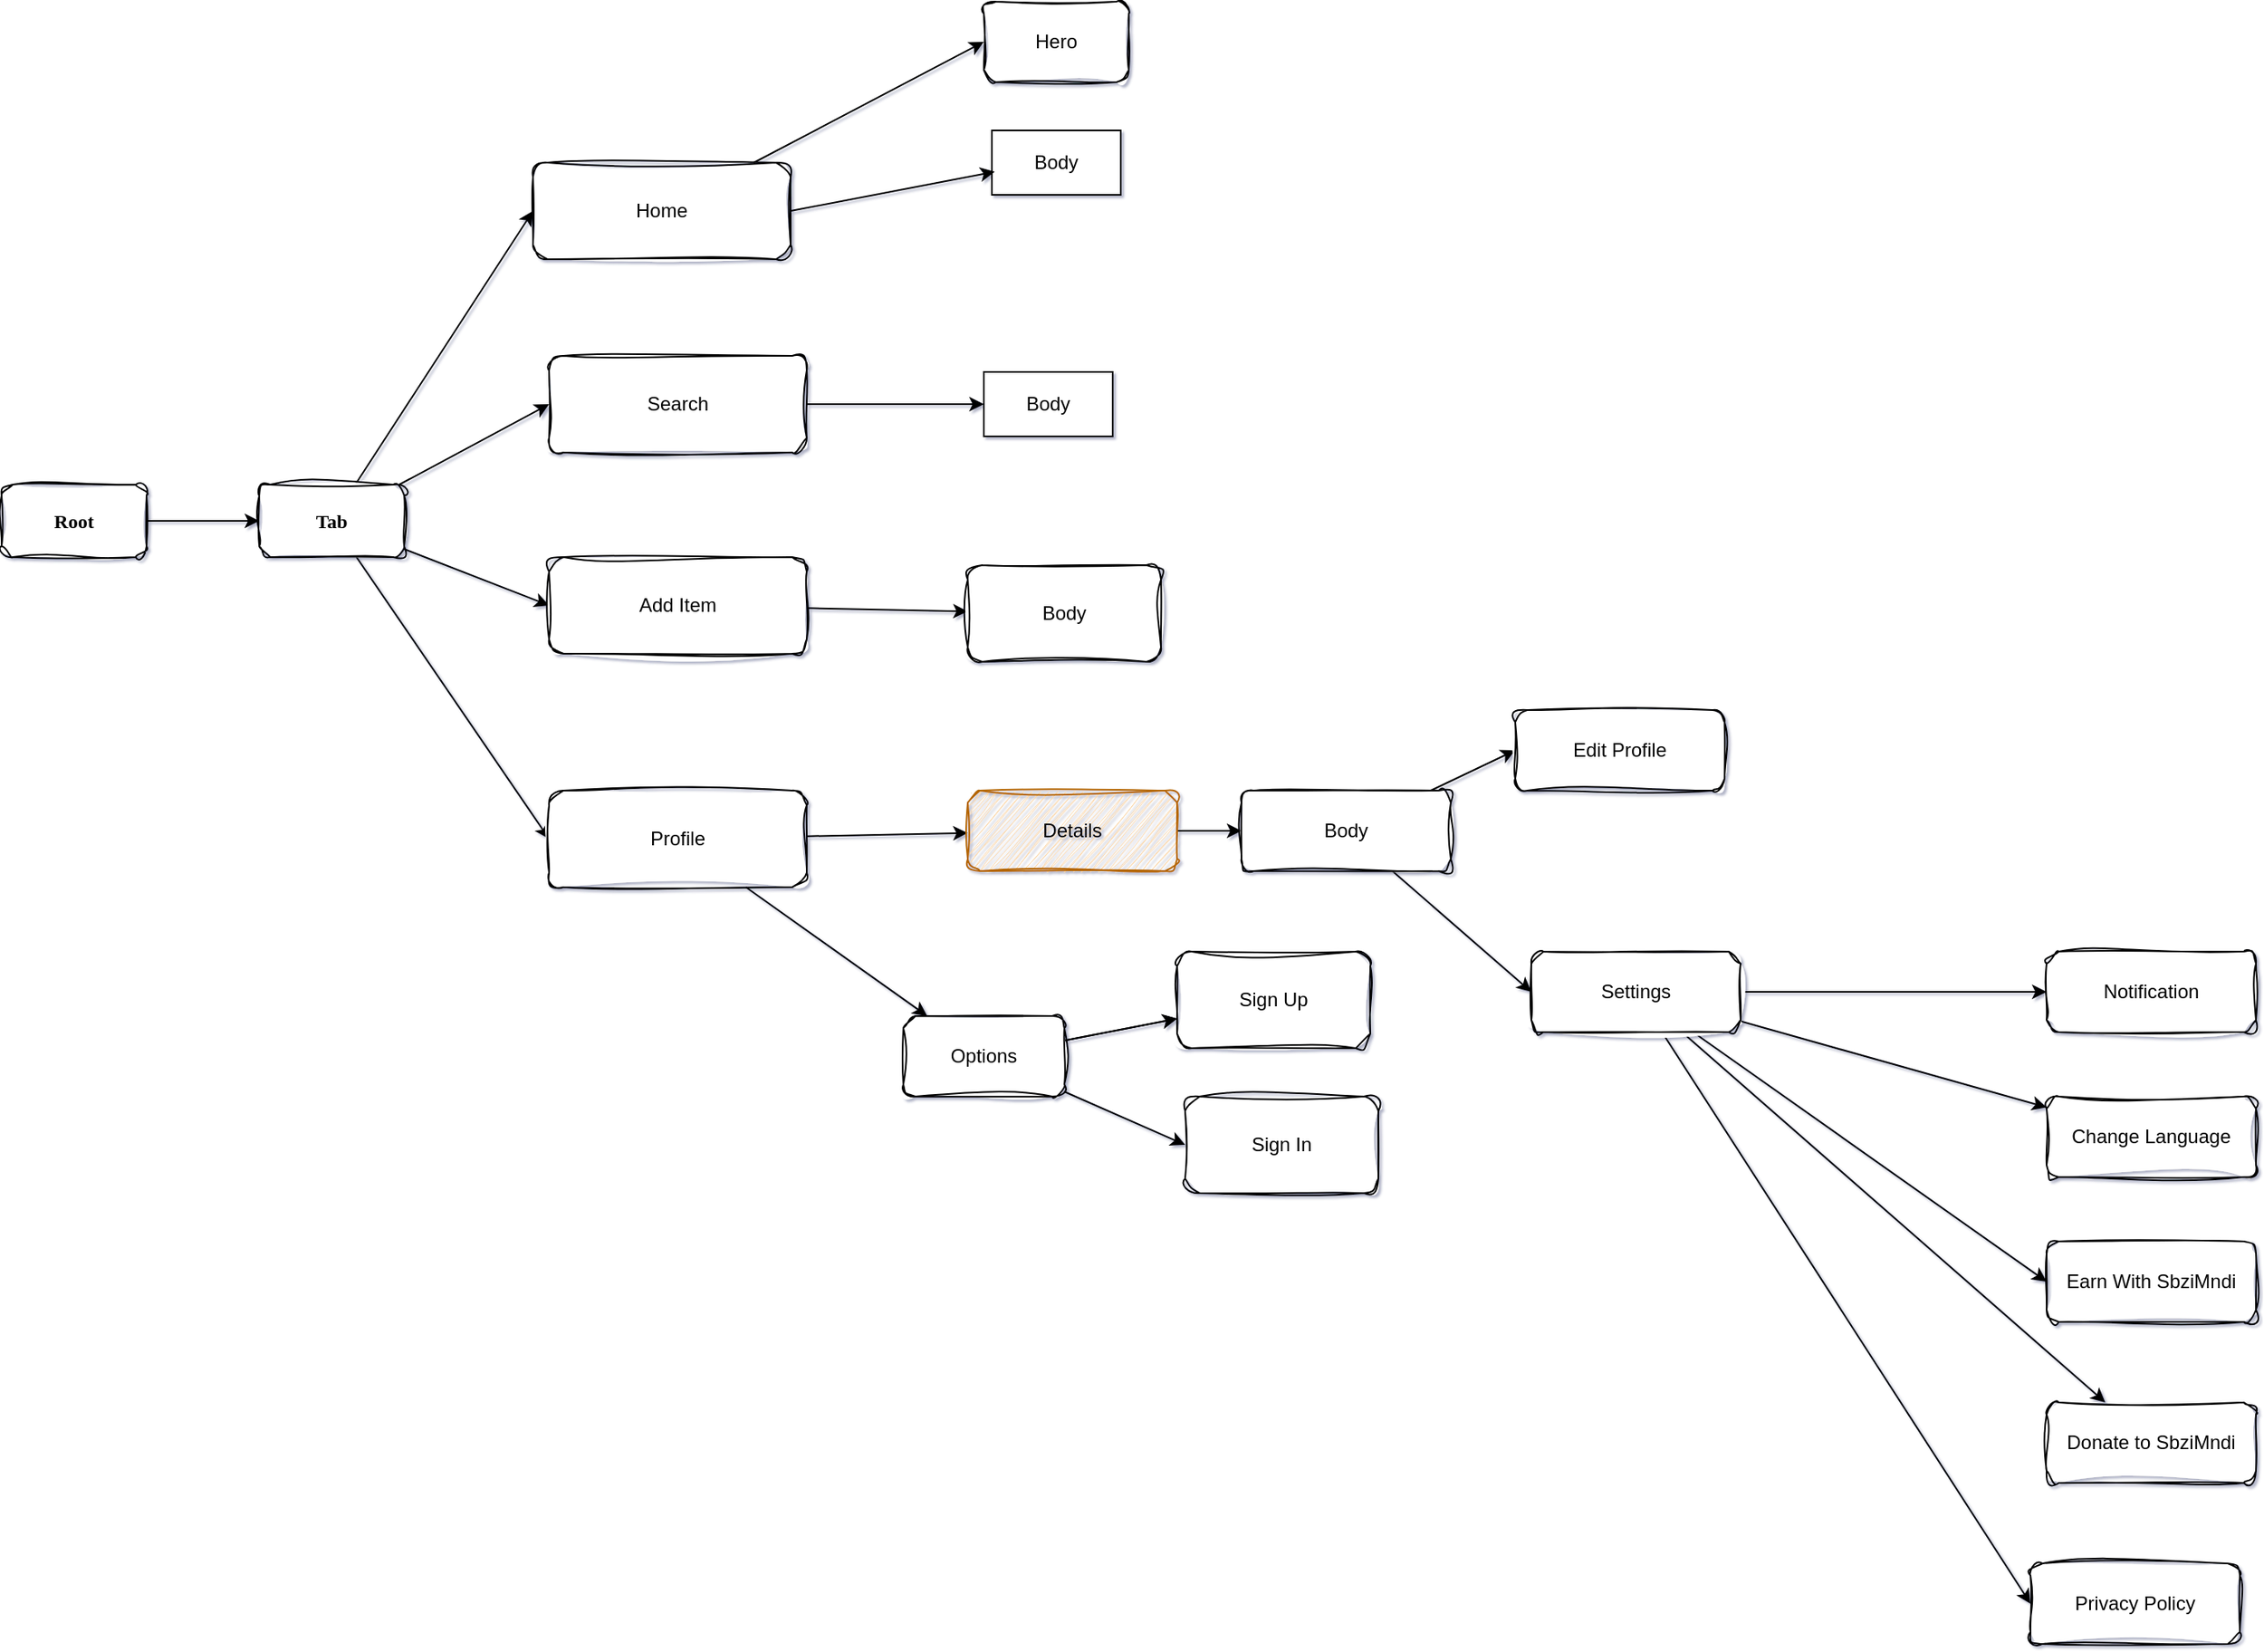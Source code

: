<mxfile>
    <diagram id="7wUo8pGbPNGNPc805EKL" name="Page-1">
        <mxGraphModel dx="1838" dy="847" grid="1" gridSize="10" guides="1" tooltips="1" connect="1" arrows="1" fold="1" page="1" pageScale="1" pageWidth="1100" pageHeight="850" background="light-dark(#FFFFFF,#474747)" math="0" shadow="1">
            <root>
                <mxCell id="0"/>
                <mxCell id="1" parent="0"/>
                <mxCell id="11" style="edgeStyle=none;html=1;entryX=0;entryY=0.5;entryDx=0;entryDy=0;" edge="1" parent="1" source="2" target="7">
                    <mxGeometry relative="1" as="geometry"/>
                </mxCell>
                <mxCell id="13" style="edgeStyle=none;html=1;entryX=0;entryY=0.5;entryDx=0;entryDy=0;" edge="1" parent="1" source="2" target="6">
                    <mxGeometry relative="1" as="geometry"/>
                </mxCell>
                <mxCell id="14" style="edgeStyle=none;html=1;entryX=0;entryY=0.5;entryDx=0;entryDy=0;" edge="1" parent="1" source="2" target="5">
                    <mxGeometry relative="1" as="geometry"/>
                </mxCell>
                <mxCell id="15" style="edgeStyle=none;html=1;entryX=0;entryY=0.5;entryDx=0;entryDy=0;" edge="1" parent="1" source="2" target="4">
                    <mxGeometry relative="1" as="geometry"/>
                </mxCell>
                <object label="&lt;b&gt;&lt;font face=&quot;Garamond&quot;&gt;Tab&lt;/font&gt;&lt;/b&gt;" Client="Client&#xa;" id="2">
                    <mxCell style="whiteSpace=wrap;html=1;sketch=1;curveFitting=1;jiggle=2;rounded=1;" vertex="1" parent="1">
                        <mxGeometry x="200" y="690" width="90" height="45" as="geometry"/>
                    </mxCell>
                </object>
                <mxCell id="19" style="edgeStyle=none;html=1;entryX=0;entryY=0.5;entryDx=0;entryDy=0;" edge="1" parent="1" source="4" target="16">
                    <mxGeometry relative="1" as="geometry"/>
                </mxCell>
                <object label="Home" Client="Client&#xa;" id="4">
                    <mxCell style="whiteSpace=wrap;html=1;sketch=1;curveFitting=1;jiggle=2;rounded=1;" vertex="1" parent="1">
                        <mxGeometry x="370" y="490" width="160" height="60" as="geometry"/>
                    </mxCell>
                </object>
                <mxCell id="24" style="edgeStyle=none;html=1;" edge="1" parent="1" source="5" target="23">
                    <mxGeometry relative="1" as="geometry"/>
                </mxCell>
                <object label="Search" Client="Client&#xa;" id="5">
                    <mxCell style="whiteSpace=wrap;html=1;sketch=1;curveFitting=1;jiggle=2;rounded=1;" vertex="1" parent="1">
                        <mxGeometry x="380" y="610" width="160" height="60" as="geometry"/>
                    </mxCell>
                </object>
                <mxCell id="26" value="" style="edgeStyle=none;html=1;" edge="1" parent="1" source="6" target="25">
                    <mxGeometry relative="1" as="geometry"/>
                </mxCell>
                <object label="Add Item" Client="Client&#xa;" id="6">
                    <mxCell style="whiteSpace=wrap;html=1;sketch=1;curveFitting=1;jiggle=2;rounded=1;" vertex="1" parent="1">
                        <mxGeometry x="380" y="735" width="160" height="60" as="geometry"/>
                    </mxCell>
                </object>
                <mxCell id="28" value="" style="edgeStyle=none;html=1;" edge="1" parent="1" source="7" target="27">
                    <mxGeometry relative="1" as="geometry"/>
                </mxCell>
                <mxCell id="30" value="" style="edgeStyle=none;html=1;" edge="1" parent="1" source="7" target="29">
                    <mxGeometry relative="1" as="geometry"/>
                </mxCell>
                <object label="Profile" Client="Client&#xa;" id="7">
                    <mxCell style="whiteSpace=wrap;html=1;sketch=1;curveFitting=1;jiggle=2;rounded=1;" vertex="1" parent="1">
                        <mxGeometry x="380" y="880" width="160" height="60" as="geometry"/>
                    </mxCell>
                </object>
                <object label="Hero" Client="Client&#xa;" id="16">
                    <mxCell style="whiteSpace=wrap;html=1;sketch=1;curveFitting=1;jiggle=2;rounded=1;" vertex="1" parent="1">
                        <mxGeometry x="650" y="390" width="90" height="50" as="geometry"/>
                    </mxCell>
                </object>
                <mxCell id="17" value="Body" style="whiteSpace=wrap;html=1;" vertex="1" parent="1">
                    <mxGeometry x="655" y="470" width="80" height="40" as="geometry"/>
                </mxCell>
                <mxCell id="18" style="edgeStyle=none;html=1;exitX=1;exitY=0.5;exitDx=0;exitDy=0;entryX=0.022;entryY=0.642;entryDx=0;entryDy=0;entryPerimeter=0;" edge="1" parent="1" source="4" target="17">
                    <mxGeometry relative="1" as="geometry"/>
                </mxCell>
                <mxCell id="60" style="edgeStyle=none;html=1;" edge="1" parent="1" source="20" target="2">
                    <mxGeometry relative="1" as="geometry"/>
                </mxCell>
                <object label="&lt;b&gt;&lt;font face=&quot;Garamond&quot;&gt;Root&lt;/font&gt;&lt;/b&gt;" Client="Client&#xa;" id="20">
                    <mxCell style="whiteSpace=wrap;html=1;sketch=1;curveFitting=1;jiggle=2;rounded=1;" vertex="1" parent="1">
                        <mxGeometry x="40" y="690" width="90" height="45" as="geometry"/>
                    </mxCell>
                </object>
                <mxCell id="23" value="Body" style="whiteSpace=wrap;html=1;" vertex="1" parent="1">
                    <mxGeometry x="650" y="620" width="80" height="40" as="geometry"/>
                </mxCell>
                <mxCell id="25" value="Body" style="whiteSpace=wrap;html=1;sketch=1;curveFitting=1;jiggle=2;rounded=1;" vertex="1" parent="1">
                    <mxGeometry x="640" y="740" width="120" height="60" as="geometry"/>
                </mxCell>
                <mxCell id="32" value="" style="edgeStyle=none;html=1;" edge="1" parent="1" source="27" target="31">
                    <mxGeometry relative="1" as="geometry"/>
                </mxCell>
                <mxCell id="33" value="" style="edgeStyle=none;html=1;" edge="1" parent="1" source="27" target="31">
                    <mxGeometry relative="1" as="geometry"/>
                </mxCell>
                <mxCell id="36" style="edgeStyle=none;html=1;entryX=0;entryY=0.5;entryDx=0;entryDy=0;" edge="1" parent="1" source="27" target="34">
                    <mxGeometry relative="1" as="geometry"/>
                </mxCell>
                <object label="Options" Client="Client&#xa;" id="27">
                    <mxCell style="whiteSpace=wrap;html=1;sketch=1;curveFitting=1;jiggle=2;rounded=1;" vertex="1" parent="1">
                        <mxGeometry x="600" y="1020" width="100" height="50" as="geometry"/>
                    </mxCell>
                </object>
                <mxCell id="38" style="edgeStyle=none;html=1;entryX=0;entryY=0.5;entryDx=0;entryDy=0;" edge="1" parent="1" source="29" target="37">
                    <mxGeometry relative="1" as="geometry"/>
                </mxCell>
                <mxCell id="29" value="Details" style="whiteSpace=wrap;html=1;sketch=1;curveFitting=1;jiggle=2;rounded=1;fillColor=#fad7ac;strokeColor=#b46504;" vertex="1" parent="1">
                    <mxGeometry x="640" y="880" width="130" height="50" as="geometry"/>
                </mxCell>
                <mxCell id="31" value="Sign Up" style="whiteSpace=wrap;html=1;sketch=1;curveFitting=1;jiggle=2;rounded=1;" vertex="1" parent="1">
                    <mxGeometry x="770" y="980" width="120" height="60" as="geometry"/>
                </mxCell>
                <mxCell id="34" value="Sign In" style="whiteSpace=wrap;html=1;sketch=1;curveFitting=1;jiggle=2;rounded=1;" vertex="1" parent="1">
                    <mxGeometry x="775" y="1070" width="120" height="60" as="geometry"/>
                </mxCell>
                <mxCell id="40" style="edgeStyle=none;html=1;entryX=0;entryY=0.5;entryDx=0;entryDy=0;" edge="1" parent="1" source="37" target="39">
                    <mxGeometry relative="1" as="geometry"/>
                </mxCell>
                <mxCell id="42" style="edgeStyle=none;html=1;entryX=0;entryY=0.5;entryDx=0;entryDy=0;" edge="1" parent="1" source="37" target="41">
                    <mxGeometry relative="1" as="geometry"/>
                </mxCell>
                <mxCell id="37" value="Body" style="whiteSpace=wrap;html=1;sketch=1;curveFitting=1;jiggle=2;rounded=1;" vertex="1" parent="1">
                    <mxGeometry x="810" y="880" width="130" height="50" as="geometry"/>
                </mxCell>
                <mxCell id="39" value="Edit Profile" style="whiteSpace=wrap;html=1;sketch=1;curveFitting=1;jiggle=2;rounded=1;" vertex="1" parent="1">
                    <mxGeometry x="980" y="830" width="130" height="50" as="geometry"/>
                </mxCell>
                <mxCell id="46" style="edgeStyle=none;html=1;" edge="1" parent="1" source="41" target="45">
                    <mxGeometry relative="1" as="geometry"/>
                </mxCell>
                <mxCell id="51" style="edgeStyle=none;html=1;entryX=0;entryY=0.5;entryDx=0;entryDy=0;" edge="1" parent="1" source="41" target="50">
                    <mxGeometry relative="1" as="geometry"/>
                </mxCell>
                <mxCell id="52" style="edgeStyle=none;html=1;" edge="1" parent="1" source="41" target="49">
                    <mxGeometry relative="1" as="geometry"/>
                </mxCell>
                <mxCell id="53" style="edgeStyle=none;html=1;entryX=0;entryY=0.5;entryDx=0;entryDy=0;" edge="1" parent="1" source="41" target="47">
                    <mxGeometry relative="1" as="geometry"/>
                </mxCell>
                <mxCell id="54" style="edgeStyle=none;html=1;entryX=0;entryY=0.5;entryDx=0;entryDy=0;" edge="1" parent="1" source="41" target="48">
                    <mxGeometry relative="1" as="geometry"/>
                </mxCell>
                <mxCell id="41" value="Settings" style="whiteSpace=wrap;html=1;sketch=1;curveFitting=1;jiggle=2;rounded=1;" vertex="1" parent="1">
                    <mxGeometry x="990" y="980" width="130" height="50" as="geometry"/>
                </mxCell>
                <mxCell id="45" value="Change Language" style="whiteSpace=wrap;html=1;sketch=1;curveFitting=1;jiggle=2;rounded=1;" vertex="1" parent="1">
                    <mxGeometry x="1310" y="1070" width="130" height="50" as="geometry"/>
                </mxCell>
                <mxCell id="47" value="Earn With SbziMndi" style="whiteSpace=wrap;html=1;sketch=1;curveFitting=1;jiggle=2;rounded=1;" vertex="1" parent="1">
                    <mxGeometry x="1310" y="1160" width="130" height="50" as="geometry"/>
                </mxCell>
                <mxCell id="48" value="Notification" style="whiteSpace=wrap;html=1;sketch=1;curveFitting=1;jiggle=2;rounded=1;" vertex="1" parent="1">
                    <mxGeometry x="1310" y="980" width="130" height="50" as="geometry"/>
                </mxCell>
                <mxCell id="49" value="Donate to SbziMndi" style="whiteSpace=wrap;html=1;sketch=1;curveFitting=1;jiggle=2;rounded=1;" vertex="1" parent="1">
                    <mxGeometry x="1310" y="1260" width="130" height="50" as="geometry"/>
                </mxCell>
                <mxCell id="50" value="Privacy Policy" style="whiteSpace=wrap;html=1;sketch=1;curveFitting=1;jiggle=2;rounded=1;" vertex="1" parent="1">
                    <mxGeometry x="1300" y="1360" width="130" height="50" as="geometry"/>
                </mxCell>
            </root>
        </mxGraphModel>
    </diagram>
</mxfile>